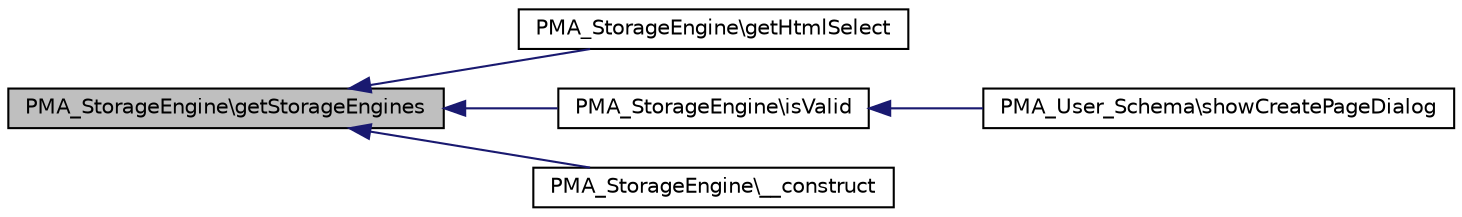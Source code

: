digraph G
{
  edge [fontname="Helvetica",fontsize="10",labelfontname="Helvetica",labelfontsize="10"];
  node [fontname="Helvetica",fontsize="10",shape=record];
  rankdir="LR";
  Node1 [label="PMA_StorageEngine\\getStorageEngines",height=0.2,width=0.4,color="black", fillcolor="grey75", style="filled" fontcolor="black"];
  Node1 -> Node2 [dir="back",color="midnightblue",fontsize="10",style="solid",fontname="Helvetica"];
  Node2 [label="PMA_StorageEngine\\getHtmlSelect",height=0.2,width=0.4,color="black", fillcolor="white", style="filled",URL="$classPMA__StorageEngine.html#a08c8121bbf3edef90934bbe5ddc47b90",tooltip="returns HTML code for storage engine select box"];
  Node1 -> Node3 [dir="back",color="midnightblue",fontsize="10",style="solid",fontname="Helvetica"];
  Node3 [label="PMA_StorageEngine\\isValid",height=0.2,width=0.4,color="black", fillcolor="white", style="filled",URL="$classPMA__StorageEngine.html#a5b5ea60151153c8f94beb00dd96637ce",tooltip="return true if given engine name is supported/valid, otherwise false"];
  Node3 -> Node4 [dir="back",color="midnightblue",fontsize="10",style="solid",fontname="Helvetica"];
  Node4 [label="PMA_User_Schema\\showCreatePageDialog",height=0.2,width=0.4,color="black", fillcolor="white", style="filled",URL="$classPMA__User__Schema.html#a72933f341a43de191ce7873d4409a30f",tooltip="shows/displays the HTML FORM to create the page"];
  Node1 -> Node5 [dir="back",color="midnightblue",fontsize="10",style="solid",fontname="Helvetica"];
  Node5 [label="PMA_StorageEngine\\__construct",height=0.2,width=0.4,color="black", fillcolor="white", style="filled",URL="$classPMA__StorageEngine.html#a25e76e5d16ff3d6289afc115b60f4edb",tooltip="Constructor."];
}

